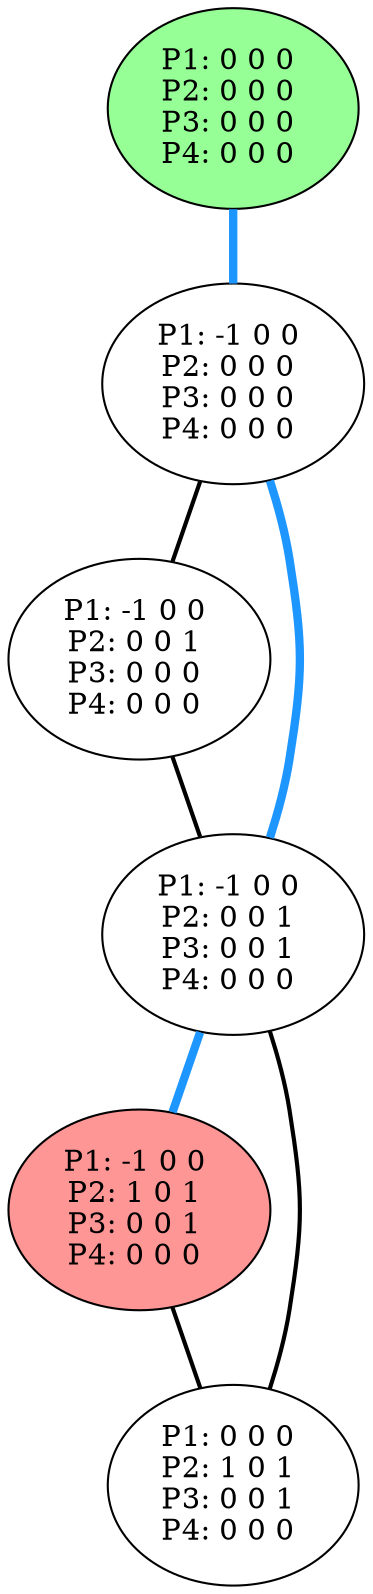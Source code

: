 graph G {
color = "black"
0 [label = "P1: 0 0 0 
P2: 0 0 0 
P3: 0 0 0 
P4: 0 0 0 
",  style="filled", fillcolor = "#96FF96"];
1 [label = "P1: -1 0 0 
P2: 0 0 0 
P3: 0 0 0 
P4: 0 0 0 
"];
2 [label = "P1: -1 0 0 
P2: 0 0 1 
P3: 0 0 0 
P4: 0 0 0 
"];
3 [label = "P1: -1 0 0 
P2: 0 0 1 
P3: 0 0 1 
P4: 0 0 0 
"];
4 [label = "P1: -1 0 0 
P2: 1 0 1 
P3: 0 0 1 
P4: 0 0 0 
",  style="filled", fillcolor = "#FF9696"];
5 [label = "P1: 0 0 0 
P2: 1 0 1 
P3: 0 0 1 
P4: 0 0 0 
"];
edge [style=bold];
0 -- 1 [color="#1E96FF", penwidth=4.0];

1 -- 2 [color=black];
1 -- 3 [color="#1E96FF", penwidth=4.0];

2 -- 3 [color=black];

3 -- 4 [color="#1E96FF", penwidth=4.0];
3 -- 5 [color=black];

4 -- 5 [color=black];


}
